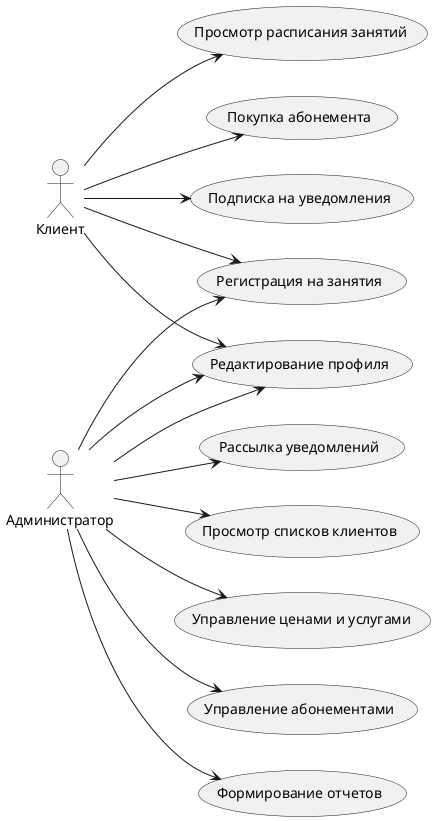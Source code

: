 @startuml
left to right direction
actor "Клиент" as client
  usecase "Просмотр расписания занятий" as D1
  usecase "Регистрация на занятия" as D2
  usecase "Редактирование профиля" as D3
  usecase "Покупка абонемента" as D4
  usecase "Подписка на уведомления" as D5
  
actor "Администратор" as admin
  usecase "Рассылка уведомлений" as D6
  usecase "Просмотр списков клиентов" as D7
  usecase "Управление ценами и услугами" as D8
  usecase "Управление абонементами" as D9
  usecase "Формирование отчетов" as D10
client --> D1
client --> D2
client --> D3
client --> D4
client --> D5

admin --> D3
admin --> D6
admin --> D7
admin --> D8
admin --> D9
admin --> D10
admin --> D3
admin --> D2
@enduml
